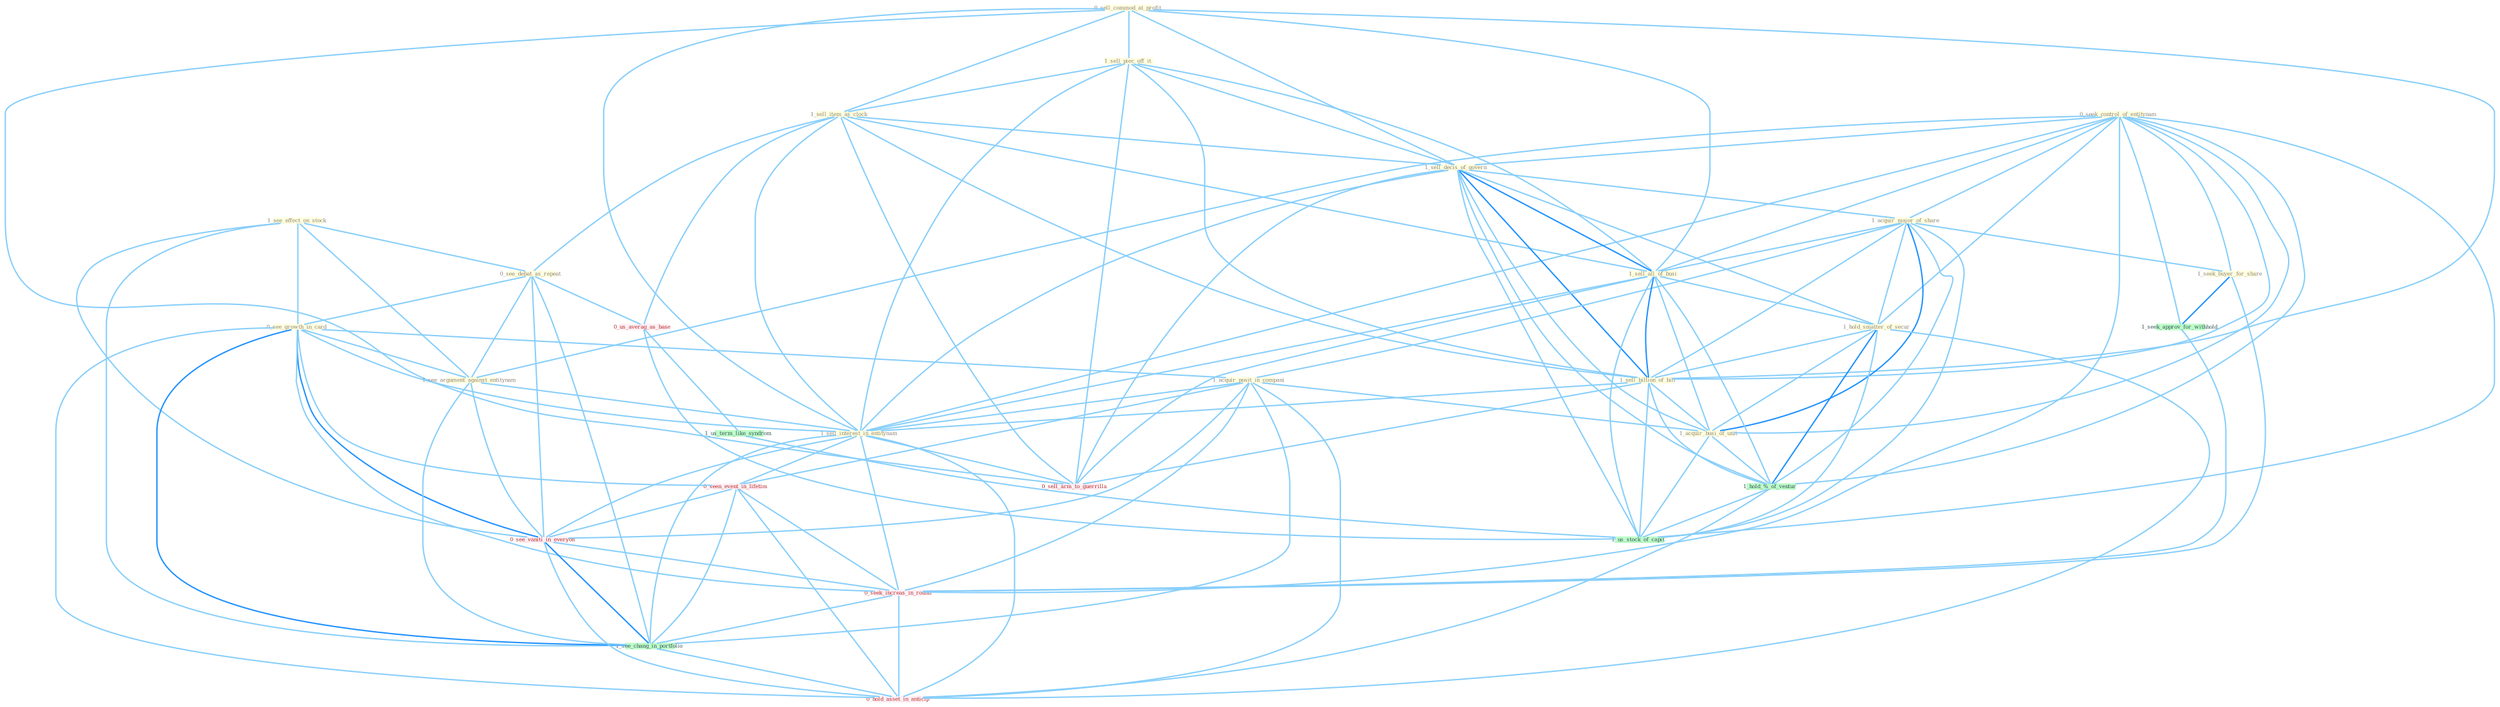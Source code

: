 Graph G{ 
    node
    [shape=polygon,style=filled,width=.5,height=.06,color="#BDFCC9",fixedsize=true,fontsize=4,
    fontcolor="#2f4f4f"];
    {node
    [color="#ffffe0", fontcolor="#8b7d6b"] "0_sell_commod_at_profit " "1_see_effect_on_stock " "1_sell_piec_off_it " "1_sell_item_as_clock " "0_seek_control_of_entitynam " "1_sell_decis_of_govern " "0_see_debat_as_repeat " "0_see_growth_in_card " "1_acquir_major_of_share " "1_seek_buyer_for_share " "1_sell_all_of_busi " "1_hold_smatter_of_secur " "1_acquir_posit_in_compani " "1_sell_billion_of_bill " "1_see_argument_against_entitynam " "1_sell_interest_in_entitynam " "1_acquir_busi_of_unit "}
{node [color="#fff0f5", fontcolor="#b22222"] "0_seen_event_in_lifetim " "0_us_averag_as_base " "0_see_vaniti_in_everyon " "0_sell_arm_to_guerrilla " "0_seek_increas_in_round " "0_hold_asset_in_anticip "}
edge [color="#B0E2FF"];

	"0_sell_commod_at_profit " -- "1_sell_piec_off_it " [w="1", color="#87cefa" ];
	"0_sell_commod_at_profit " -- "1_sell_item_as_clock " [w="1", color="#87cefa" ];
	"0_sell_commod_at_profit " -- "1_sell_decis_of_govern " [w="1", color="#87cefa" ];
	"0_sell_commod_at_profit " -- "1_sell_all_of_busi " [w="1", color="#87cefa" ];
	"0_sell_commod_at_profit " -- "1_sell_billion_of_bill " [w="1", color="#87cefa" ];
	"0_sell_commod_at_profit " -- "1_sell_interest_in_entitynam " [w="1", color="#87cefa" ];
	"0_sell_commod_at_profit " -- "0_sell_arm_to_guerrilla " [w="1", color="#87cefa" ];
	"1_see_effect_on_stock " -- "0_see_debat_as_repeat " [w="1", color="#87cefa" ];
	"1_see_effect_on_stock " -- "0_see_growth_in_card " [w="1", color="#87cefa" ];
	"1_see_effect_on_stock " -- "1_see_argument_against_entitynam " [w="1", color="#87cefa" ];
	"1_see_effect_on_stock " -- "0_see_vaniti_in_everyon " [w="1", color="#87cefa" ];
	"1_see_effect_on_stock " -- "1_see_chang_in_portfolio " [w="1", color="#87cefa" ];
	"1_sell_piec_off_it " -- "1_sell_item_as_clock " [w="1", color="#87cefa" ];
	"1_sell_piec_off_it " -- "1_sell_decis_of_govern " [w="1", color="#87cefa" ];
	"1_sell_piec_off_it " -- "1_sell_all_of_busi " [w="1", color="#87cefa" ];
	"1_sell_piec_off_it " -- "1_sell_billion_of_bill " [w="1", color="#87cefa" ];
	"1_sell_piec_off_it " -- "1_sell_interest_in_entitynam " [w="1", color="#87cefa" ];
	"1_sell_piec_off_it " -- "0_sell_arm_to_guerrilla " [w="1", color="#87cefa" ];
	"1_sell_item_as_clock " -- "1_sell_decis_of_govern " [w="1", color="#87cefa" ];
	"1_sell_item_as_clock " -- "0_see_debat_as_repeat " [w="1", color="#87cefa" ];
	"1_sell_item_as_clock " -- "1_sell_all_of_busi " [w="1", color="#87cefa" ];
	"1_sell_item_as_clock " -- "1_sell_billion_of_bill " [w="1", color="#87cefa" ];
	"1_sell_item_as_clock " -- "1_sell_interest_in_entitynam " [w="1", color="#87cefa" ];
	"1_sell_item_as_clock " -- "0_us_averag_as_base " [w="1", color="#87cefa" ];
	"1_sell_item_as_clock " -- "0_sell_arm_to_guerrilla " [w="1", color="#87cefa" ];
	"0_seek_control_of_entitynam " -- "1_sell_decis_of_govern " [w="1", color="#87cefa" ];
	"0_seek_control_of_entitynam " -- "1_acquir_major_of_share " [w="1", color="#87cefa" ];
	"0_seek_control_of_entitynam " -- "1_seek_buyer_for_share " [w="1", color="#87cefa" ];
	"0_seek_control_of_entitynam " -- "1_sell_all_of_busi " [w="1", color="#87cefa" ];
	"0_seek_control_of_entitynam " -- "1_hold_smatter_of_secur " [w="1", color="#87cefa" ];
	"0_seek_control_of_entitynam " -- "1_sell_billion_of_bill " [w="1", color="#87cefa" ];
	"0_seek_control_of_entitynam " -- "1_see_argument_against_entitynam " [w="1", color="#87cefa" ];
	"0_seek_control_of_entitynam " -- "1_sell_interest_in_entitynam " [w="1", color="#87cefa" ];
	"0_seek_control_of_entitynam " -- "1_acquir_busi_of_unit " [w="1", color="#87cefa" ];
	"0_seek_control_of_entitynam " -- "1_seek_approv_for_withhold " [w="1", color="#87cefa" ];
	"0_seek_control_of_entitynam " -- "1_hold_%_of_ventur " [w="1", color="#87cefa" ];
	"0_seek_control_of_entitynam " -- "0_seek_increas_in_round " [w="1", color="#87cefa" ];
	"0_seek_control_of_entitynam " -- "1_us_stock_of_capit " [w="1", color="#87cefa" ];
	"1_sell_decis_of_govern " -- "1_acquir_major_of_share " [w="1", color="#87cefa" ];
	"1_sell_decis_of_govern " -- "1_sell_all_of_busi " [w="2", color="#1e90ff" , len=0.8];
	"1_sell_decis_of_govern " -- "1_hold_smatter_of_secur " [w="1", color="#87cefa" ];
	"1_sell_decis_of_govern " -- "1_sell_billion_of_bill " [w="2", color="#1e90ff" , len=0.8];
	"1_sell_decis_of_govern " -- "1_sell_interest_in_entitynam " [w="1", color="#87cefa" ];
	"1_sell_decis_of_govern " -- "1_acquir_busi_of_unit " [w="1", color="#87cefa" ];
	"1_sell_decis_of_govern " -- "1_hold_%_of_ventur " [w="1", color="#87cefa" ];
	"1_sell_decis_of_govern " -- "0_sell_arm_to_guerrilla " [w="1", color="#87cefa" ];
	"1_sell_decis_of_govern " -- "1_us_stock_of_capit " [w="1", color="#87cefa" ];
	"0_see_debat_as_repeat " -- "0_see_growth_in_card " [w="1", color="#87cefa" ];
	"0_see_debat_as_repeat " -- "1_see_argument_against_entitynam " [w="1", color="#87cefa" ];
	"0_see_debat_as_repeat " -- "0_us_averag_as_base " [w="1", color="#87cefa" ];
	"0_see_debat_as_repeat " -- "0_see_vaniti_in_everyon " [w="1", color="#87cefa" ];
	"0_see_debat_as_repeat " -- "1_see_chang_in_portfolio " [w="1", color="#87cefa" ];
	"0_see_growth_in_card " -- "1_acquir_posit_in_compani " [w="1", color="#87cefa" ];
	"0_see_growth_in_card " -- "1_see_argument_against_entitynam " [w="1", color="#87cefa" ];
	"0_see_growth_in_card " -- "1_sell_interest_in_entitynam " [w="1", color="#87cefa" ];
	"0_see_growth_in_card " -- "0_seen_event_in_lifetim " [w="1", color="#87cefa" ];
	"0_see_growth_in_card " -- "0_see_vaniti_in_everyon " [w="2", color="#1e90ff" , len=0.8];
	"0_see_growth_in_card " -- "0_seek_increas_in_round " [w="1", color="#87cefa" ];
	"0_see_growth_in_card " -- "1_see_chang_in_portfolio " [w="2", color="#1e90ff" , len=0.8];
	"0_see_growth_in_card " -- "0_hold_asset_in_anticip " [w="1", color="#87cefa" ];
	"1_acquir_major_of_share " -- "1_seek_buyer_for_share " [w="1", color="#87cefa" ];
	"1_acquir_major_of_share " -- "1_sell_all_of_busi " [w="1", color="#87cefa" ];
	"1_acquir_major_of_share " -- "1_hold_smatter_of_secur " [w="1", color="#87cefa" ];
	"1_acquir_major_of_share " -- "1_acquir_posit_in_compani " [w="1", color="#87cefa" ];
	"1_acquir_major_of_share " -- "1_sell_billion_of_bill " [w="1", color="#87cefa" ];
	"1_acquir_major_of_share " -- "1_acquir_busi_of_unit " [w="2", color="#1e90ff" , len=0.8];
	"1_acquir_major_of_share " -- "1_hold_%_of_ventur " [w="1", color="#87cefa" ];
	"1_acquir_major_of_share " -- "1_us_stock_of_capit " [w="1", color="#87cefa" ];
	"1_seek_buyer_for_share " -- "1_seek_approv_for_withhold " [w="2", color="#1e90ff" , len=0.8];
	"1_seek_buyer_for_share " -- "0_seek_increas_in_round " [w="1", color="#87cefa" ];
	"1_sell_all_of_busi " -- "1_hold_smatter_of_secur " [w="1", color="#87cefa" ];
	"1_sell_all_of_busi " -- "1_sell_billion_of_bill " [w="2", color="#1e90ff" , len=0.8];
	"1_sell_all_of_busi " -- "1_sell_interest_in_entitynam " [w="1", color="#87cefa" ];
	"1_sell_all_of_busi " -- "1_acquir_busi_of_unit " [w="1", color="#87cefa" ];
	"1_sell_all_of_busi " -- "1_hold_%_of_ventur " [w="1", color="#87cefa" ];
	"1_sell_all_of_busi " -- "0_sell_arm_to_guerrilla " [w="1", color="#87cefa" ];
	"1_sell_all_of_busi " -- "1_us_stock_of_capit " [w="1", color="#87cefa" ];
	"1_hold_smatter_of_secur " -- "1_sell_billion_of_bill " [w="1", color="#87cefa" ];
	"1_hold_smatter_of_secur " -- "1_acquir_busi_of_unit " [w="1", color="#87cefa" ];
	"1_hold_smatter_of_secur " -- "1_hold_%_of_ventur " [w="2", color="#1e90ff" , len=0.8];
	"1_hold_smatter_of_secur " -- "1_us_stock_of_capit " [w="1", color="#87cefa" ];
	"1_hold_smatter_of_secur " -- "0_hold_asset_in_anticip " [w="1", color="#87cefa" ];
	"1_acquir_posit_in_compani " -- "1_sell_interest_in_entitynam " [w="1", color="#87cefa" ];
	"1_acquir_posit_in_compani " -- "1_acquir_busi_of_unit " [w="1", color="#87cefa" ];
	"1_acquir_posit_in_compani " -- "0_seen_event_in_lifetim " [w="1", color="#87cefa" ];
	"1_acquir_posit_in_compani " -- "0_see_vaniti_in_everyon " [w="1", color="#87cefa" ];
	"1_acquir_posit_in_compani " -- "0_seek_increas_in_round " [w="1", color="#87cefa" ];
	"1_acquir_posit_in_compani " -- "1_see_chang_in_portfolio " [w="1", color="#87cefa" ];
	"1_acquir_posit_in_compani " -- "0_hold_asset_in_anticip " [w="1", color="#87cefa" ];
	"1_sell_billion_of_bill " -- "1_sell_interest_in_entitynam " [w="1", color="#87cefa" ];
	"1_sell_billion_of_bill " -- "1_acquir_busi_of_unit " [w="1", color="#87cefa" ];
	"1_sell_billion_of_bill " -- "1_hold_%_of_ventur " [w="1", color="#87cefa" ];
	"1_sell_billion_of_bill " -- "0_sell_arm_to_guerrilla " [w="1", color="#87cefa" ];
	"1_sell_billion_of_bill " -- "1_us_stock_of_capit " [w="1", color="#87cefa" ];
	"1_see_argument_against_entitynam " -- "1_sell_interest_in_entitynam " [w="1", color="#87cefa" ];
	"1_see_argument_against_entitynam " -- "0_see_vaniti_in_everyon " [w="1", color="#87cefa" ];
	"1_see_argument_against_entitynam " -- "1_see_chang_in_portfolio " [w="1", color="#87cefa" ];
	"1_sell_interest_in_entitynam " -- "0_seen_event_in_lifetim " [w="1", color="#87cefa" ];
	"1_sell_interest_in_entitynam " -- "0_see_vaniti_in_everyon " [w="1", color="#87cefa" ];
	"1_sell_interest_in_entitynam " -- "0_sell_arm_to_guerrilla " [w="1", color="#87cefa" ];
	"1_sell_interest_in_entitynam " -- "0_seek_increas_in_round " [w="1", color="#87cefa" ];
	"1_sell_interest_in_entitynam " -- "1_see_chang_in_portfolio " [w="1", color="#87cefa" ];
	"1_sell_interest_in_entitynam " -- "0_hold_asset_in_anticip " [w="1", color="#87cefa" ];
	"1_acquir_busi_of_unit " -- "1_hold_%_of_ventur " [w="1", color="#87cefa" ];
	"1_acquir_busi_of_unit " -- "1_us_stock_of_capit " [w="1", color="#87cefa" ];
	"0_seen_event_in_lifetim " -- "0_see_vaniti_in_everyon " [w="1", color="#87cefa" ];
	"0_seen_event_in_lifetim " -- "0_seek_increas_in_round " [w="1", color="#87cefa" ];
	"0_seen_event_in_lifetim " -- "1_see_chang_in_portfolio " [w="1", color="#87cefa" ];
	"0_seen_event_in_lifetim " -- "0_hold_asset_in_anticip " [w="1", color="#87cefa" ];
	"0_us_averag_as_base " -- "1_us_term_like_syndrom " [w="1", color="#87cefa" ];
	"0_us_averag_as_base " -- "1_us_stock_of_capit " [w="1", color="#87cefa" ];
	"1_us_term_like_syndrom " -- "1_us_stock_of_capit " [w="1", color="#87cefa" ];
	"1_seek_approv_for_withhold " -- "0_seek_increas_in_round " [w="1", color="#87cefa" ];
	"1_hold_%_of_ventur " -- "1_us_stock_of_capit " [w="1", color="#87cefa" ];
	"1_hold_%_of_ventur " -- "0_hold_asset_in_anticip " [w="1", color="#87cefa" ];
	"0_see_vaniti_in_everyon " -- "0_seek_increas_in_round " [w="1", color="#87cefa" ];
	"0_see_vaniti_in_everyon " -- "1_see_chang_in_portfolio " [w="2", color="#1e90ff" , len=0.8];
	"0_see_vaniti_in_everyon " -- "0_hold_asset_in_anticip " [w="1", color="#87cefa" ];
	"0_seek_increas_in_round " -- "1_see_chang_in_portfolio " [w="1", color="#87cefa" ];
	"0_seek_increas_in_round " -- "0_hold_asset_in_anticip " [w="1", color="#87cefa" ];
	"1_see_chang_in_portfolio " -- "0_hold_asset_in_anticip " [w="1", color="#87cefa" ];
}